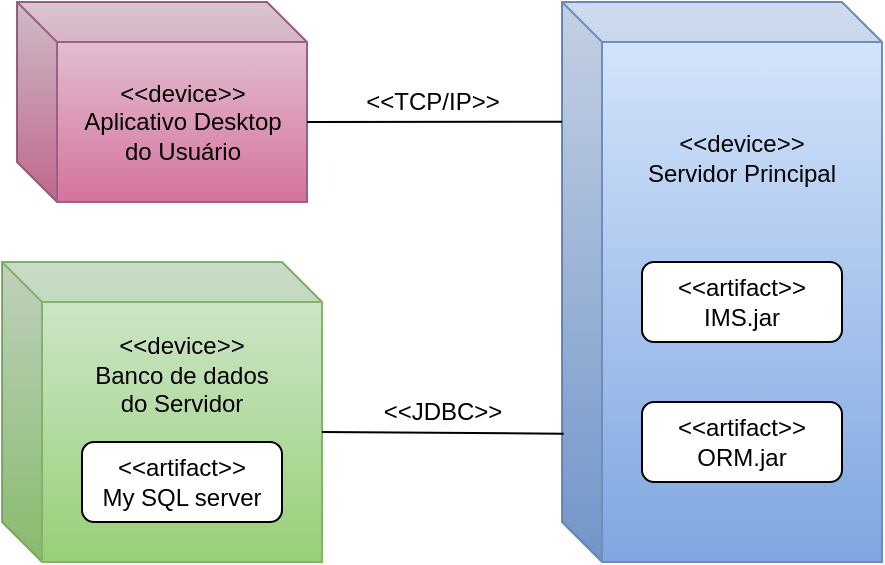 <mxfile version="20.5.3" type="github"><diagram id="InfY8cXVedUz9uaJSP7R" name="Página-1"><mxGraphModel dx="981" dy="542" grid="1" gridSize="10" guides="1" tooltips="1" connect="1" arrows="1" fold="1" page="1" pageScale="1" pageWidth="827" pageHeight="1169" math="0" shadow="0"><root><mxCell id="0"/><mxCell id="1" parent="0"/><mxCell id="AJ3HqNLpcG9GZmjkZ9wZ-1" value="&amp;lt;&amp;lt;device&amp;gt;&amp;gt;&lt;br&gt;Servidor Principal&lt;br&gt;&lt;br&gt;&lt;br&gt;&lt;br&gt;&lt;br&gt;&lt;br&gt;&lt;br&gt;&lt;br&gt;&lt;br&gt;&lt;br&gt;.&lt;br&gt;" style="shape=cube;whiteSpace=wrap;html=1;boundedLbl=1;backgroundOutline=1;darkOpacity=0.05;darkOpacity2=0.1;fillColor=#dae8fc;gradientColor=#7ea6e0;strokeColor=#6c8ebf;" vertex="1" parent="1"><mxGeometry x="450" y="230" width="160" height="280" as="geometry"/></mxCell><mxCell id="AJ3HqNLpcG9GZmjkZ9wZ-4" value="&amp;lt;&amp;lt;artifact&amp;gt;&amp;gt;&lt;br&gt;IMS.jar" style="rounded=1;whiteSpace=wrap;html=1;" vertex="1" parent="1"><mxGeometry x="490" y="360" width="100" height="40" as="geometry"/></mxCell><mxCell id="AJ3HqNLpcG9GZmjkZ9wZ-5" value="&amp;lt;&amp;lt;artifact&amp;gt;&amp;gt;&lt;br&gt;ORM.jar" style="rounded=1;whiteSpace=wrap;html=1;" vertex="1" parent="1"><mxGeometry x="490" y="430" width="100" height="40" as="geometry"/></mxCell><mxCell id="AJ3HqNLpcG9GZmjkZ9wZ-6" value="&amp;lt;&amp;lt;device&amp;gt;&amp;gt;&lt;br&gt;Aplicativo Desktop&lt;br&gt;do Usuário" style="shape=cube;whiteSpace=wrap;html=1;boundedLbl=1;backgroundOutline=1;darkOpacity=0.05;darkOpacity2=0.1;fillColor=#e6d0de;strokeColor=#996185;gradientColor=#d5739d;" vertex="1" parent="1"><mxGeometry x="177.5" y="230" width="145" height="100" as="geometry"/></mxCell><mxCell id="AJ3HqNLpcG9GZmjkZ9wZ-7" value="&amp;lt;&amp;lt;device&amp;gt;&amp;gt;&lt;br&gt;Banco de dados &lt;br&gt;do Servidor&lt;br&gt;&lt;br&gt;&lt;br&gt;&lt;br&gt;&lt;br&gt;" style="shape=cube;whiteSpace=wrap;html=1;boundedLbl=1;backgroundOutline=1;darkOpacity=0.05;darkOpacity2=0.1;fillColor=#d5e8d4;strokeColor=#82b366;gradientColor=#97d077;" vertex="1" parent="1"><mxGeometry x="170" y="360" width="160" height="150" as="geometry"/></mxCell><mxCell id="AJ3HqNLpcG9GZmjkZ9wZ-8" value="&amp;lt;&amp;lt;artifact&amp;gt;&amp;gt;&lt;br&gt;My SQL server" style="rounded=1;whiteSpace=wrap;html=1;" vertex="1" parent="1"><mxGeometry x="210" y="450" width="100" height="40" as="geometry"/></mxCell><mxCell id="AJ3HqNLpcG9GZmjkZ9wZ-11" value="" style="endArrow=none;html=1;rounded=0;exitX=0;exitY=0.214;exitDx=0;exitDy=0;exitPerimeter=0;entryX=0;entryY=0;entryDx=145;entryDy=60;entryPerimeter=0;" edge="1" parent="1" source="AJ3HqNLpcG9GZmjkZ9wZ-1" target="AJ3HqNLpcG9GZmjkZ9wZ-6"><mxGeometry width="50" height="50" relative="1" as="geometry"><mxPoint x="430" y="290" as="sourcePoint"/><mxPoint x="330" y="290" as="targetPoint"/></mxGeometry></mxCell><mxCell id="AJ3HqNLpcG9GZmjkZ9wZ-12" value="&amp;lt;&amp;lt;TCP/IP&amp;gt;&amp;gt;" style="text;html=1;align=center;verticalAlign=middle;resizable=0;points=[];autosize=1;strokeColor=none;fillColor=none;" vertex="1" parent="1"><mxGeometry x="340" y="265" width="90" height="30" as="geometry"/></mxCell><mxCell id="AJ3HqNLpcG9GZmjkZ9wZ-13" value="" style="endArrow=none;html=1;rounded=0;exitX=0;exitY=0;exitDx=160;exitDy=85;exitPerimeter=0;entryX=0.005;entryY=0.771;entryDx=0;entryDy=0;entryPerimeter=0;" edge="1" parent="1" source="AJ3HqNLpcG9GZmjkZ9wZ-7" target="AJ3HqNLpcG9GZmjkZ9wZ-1"><mxGeometry width="50" height="50" relative="1" as="geometry"><mxPoint x="310" y="470" as="sourcePoint"/><mxPoint x="360" y="420" as="targetPoint"/></mxGeometry></mxCell><mxCell id="AJ3HqNLpcG9GZmjkZ9wZ-15" value="&amp;lt;&amp;lt;JDBC&amp;gt;&amp;gt;" style="text;html=1;align=center;verticalAlign=middle;resizable=0;points=[];autosize=1;strokeColor=none;fillColor=none;" vertex="1" parent="1"><mxGeometry x="350" y="420" width="80" height="30" as="geometry"/></mxCell></root></mxGraphModel></diagram></mxfile>
